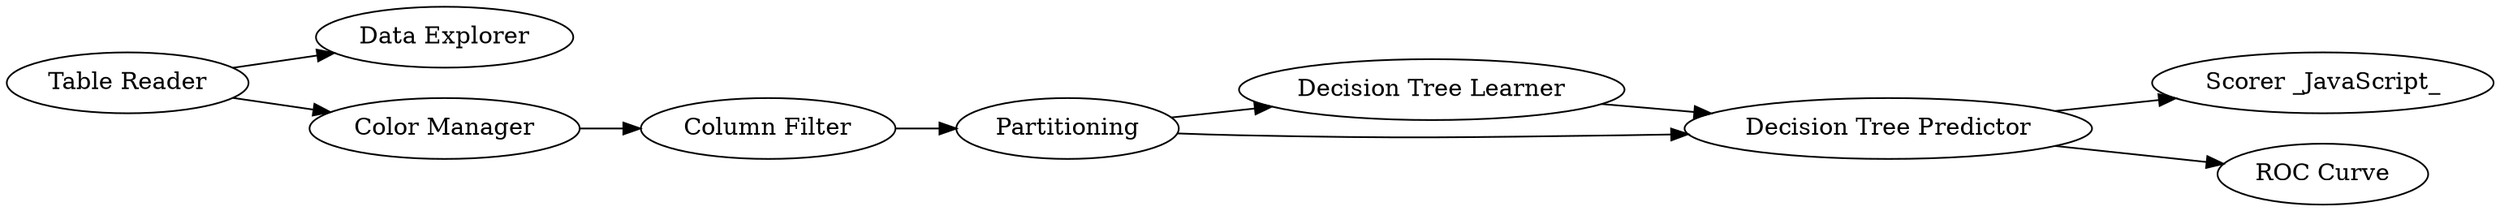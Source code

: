 digraph {
	1 [label="Table Reader"]
	2 [label="Data Explorer"]
	3 [label="Column Filter"]
	4 [label="Decision Tree Learner"]
	5 [label=Partitioning]
	6 [label="Decision Tree Predictor"]
	7 [label="Color Manager"]
	8 [label="Scorer _JavaScript_"]
	9 [label="ROC Curve"]
	1 -> 2
	1 -> 7
	3 -> 5
	4 -> 6
	5 -> 4
	5 -> 6
	6 -> 8
	6 -> 9
	7 -> 3
	rankdir=LR
}
